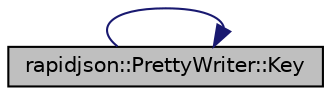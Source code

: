 digraph "rapidjson::PrettyWriter::Key"
{
 // INTERACTIVE_SVG=YES
 // LATEX_PDF_SIZE
  edge [fontname="Helvetica",fontsize="10",labelfontname="Helvetica",labelfontsize="10"];
  node [fontname="Helvetica",fontsize="10",shape=record];
  rankdir="RL";
  Node22 [label="rapidjson::PrettyWriter::Key",height=0.2,width=0.4,color="black", fillcolor="grey75", style="filled", fontcolor="black",tooltip=" "];
  Node22 -> Node22 [dir="back",color="midnightblue",fontsize="10",style="solid",fontname="Helvetica"];
}
